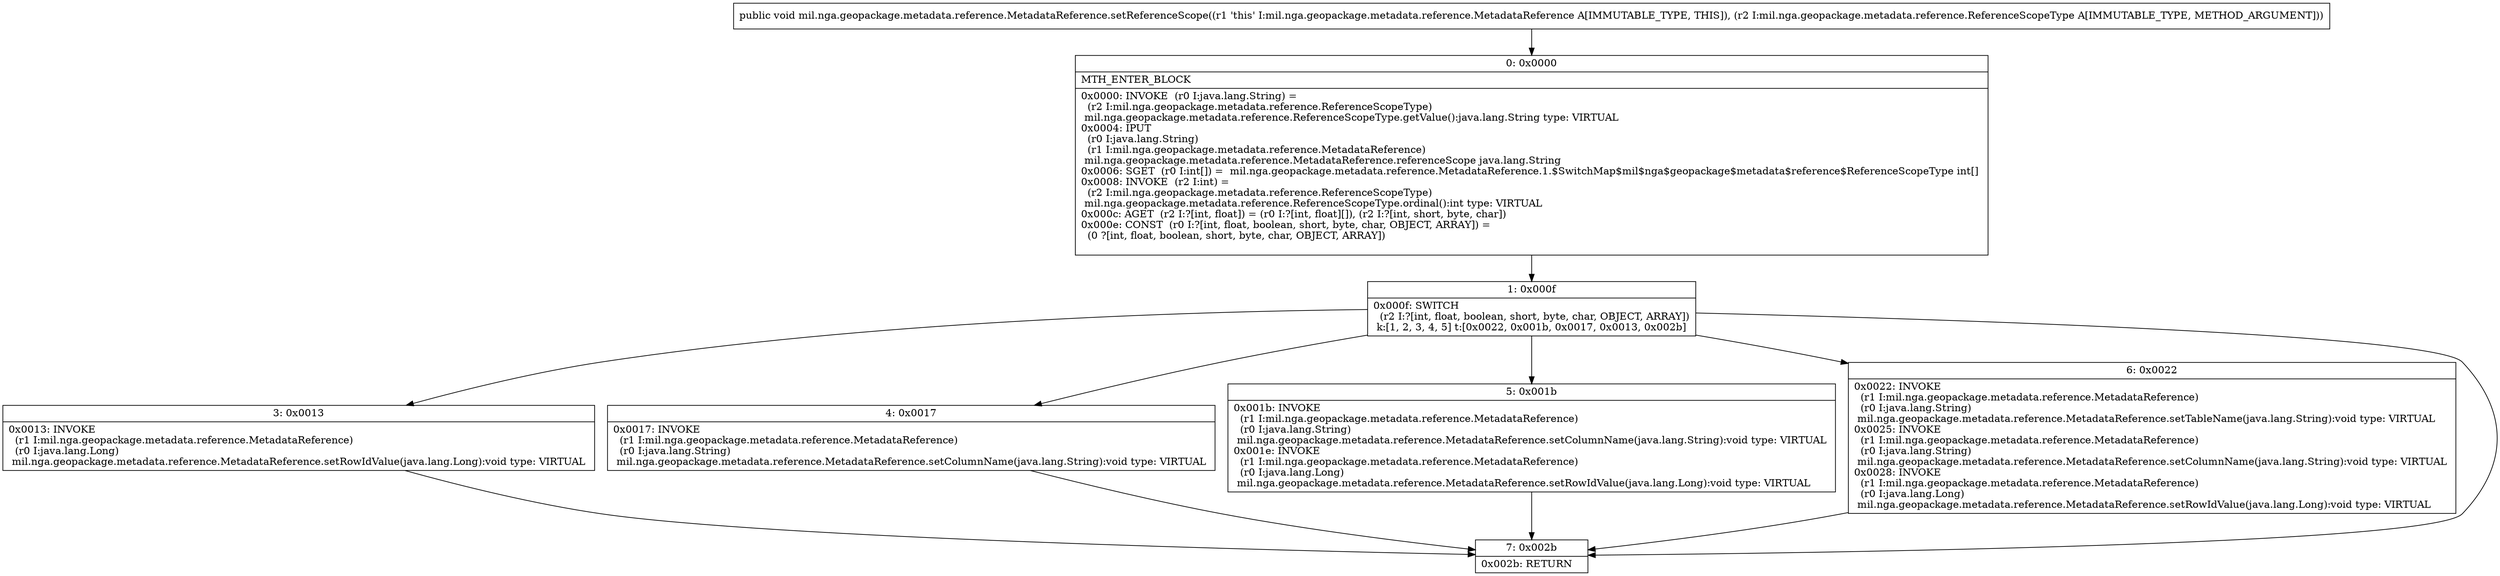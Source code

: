 digraph "CFG formil.nga.geopackage.metadata.reference.MetadataReference.setReferenceScope(Lmil\/nga\/geopackage\/metadata\/reference\/ReferenceScopeType;)V" {
Node_0 [shape=record,label="{0\:\ 0x0000|MTH_ENTER_BLOCK\l|0x0000: INVOKE  (r0 I:java.lang.String) = \l  (r2 I:mil.nga.geopackage.metadata.reference.ReferenceScopeType)\l mil.nga.geopackage.metadata.reference.ReferenceScopeType.getValue():java.lang.String type: VIRTUAL \l0x0004: IPUT  \l  (r0 I:java.lang.String)\l  (r1 I:mil.nga.geopackage.metadata.reference.MetadataReference)\l mil.nga.geopackage.metadata.reference.MetadataReference.referenceScope java.lang.String \l0x0006: SGET  (r0 I:int[]) =  mil.nga.geopackage.metadata.reference.MetadataReference.1.$SwitchMap$mil$nga$geopackage$metadata$reference$ReferenceScopeType int[] \l0x0008: INVOKE  (r2 I:int) = \l  (r2 I:mil.nga.geopackage.metadata.reference.ReferenceScopeType)\l mil.nga.geopackage.metadata.reference.ReferenceScopeType.ordinal():int type: VIRTUAL \l0x000c: AGET  (r2 I:?[int, float]) = (r0 I:?[int, float][]), (r2 I:?[int, short, byte, char]) \l0x000e: CONST  (r0 I:?[int, float, boolean, short, byte, char, OBJECT, ARRAY]) = \l  (0 ?[int, float, boolean, short, byte, char, OBJECT, ARRAY])\l \l}"];
Node_1 [shape=record,label="{1\:\ 0x000f|0x000f: SWITCH  \l  (r2 I:?[int, float, boolean, short, byte, char, OBJECT, ARRAY])\l k:[1, 2, 3, 4, 5] t:[0x0022, 0x001b, 0x0017, 0x0013, 0x002b] \l}"];
Node_3 [shape=record,label="{3\:\ 0x0013|0x0013: INVOKE  \l  (r1 I:mil.nga.geopackage.metadata.reference.MetadataReference)\l  (r0 I:java.lang.Long)\l mil.nga.geopackage.metadata.reference.MetadataReference.setRowIdValue(java.lang.Long):void type: VIRTUAL \l}"];
Node_4 [shape=record,label="{4\:\ 0x0017|0x0017: INVOKE  \l  (r1 I:mil.nga.geopackage.metadata.reference.MetadataReference)\l  (r0 I:java.lang.String)\l mil.nga.geopackage.metadata.reference.MetadataReference.setColumnName(java.lang.String):void type: VIRTUAL \l}"];
Node_5 [shape=record,label="{5\:\ 0x001b|0x001b: INVOKE  \l  (r1 I:mil.nga.geopackage.metadata.reference.MetadataReference)\l  (r0 I:java.lang.String)\l mil.nga.geopackage.metadata.reference.MetadataReference.setColumnName(java.lang.String):void type: VIRTUAL \l0x001e: INVOKE  \l  (r1 I:mil.nga.geopackage.metadata.reference.MetadataReference)\l  (r0 I:java.lang.Long)\l mil.nga.geopackage.metadata.reference.MetadataReference.setRowIdValue(java.lang.Long):void type: VIRTUAL \l}"];
Node_6 [shape=record,label="{6\:\ 0x0022|0x0022: INVOKE  \l  (r1 I:mil.nga.geopackage.metadata.reference.MetadataReference)\l  (r0 I:java.lang.String)\l mil.nga.geopackage.metadata.reference.MetadataReference.setTableName(java.lang.String):void type: VIRTUAL \l0x0025: INVOKE  \l  (r1 I:mil.nga.geopackage.metadata.reference.MetadataReference)\l  (r0 I:java.lang.String)\l mil.nga.geopackage.metadata.reference.MetadataReference.setColumnName(java.lang.String):void type: VIRTUAL \l0x0028: INVOKE  \l  (r1 I:mil.nga.geopackage.metadata.reference.MetadataReference)\l  (r0 I:java.lang.Long)\l mil.nga.geopackage.metadata.reference.MetadataReference.setRowIdValue(java.lang.Long):void type: VIRTUAL \l}"];
Node_7 [shape=record,label="{7\:\ 0x002b|0x002b: RETURN   \l}"];
MethodNode[shape=record,label="{public void mil.nga.geopackage.metadata.reference.MetadataReference.setReferenceScope((r1 'this' I:mil.nga.geopackage.metadata.reference.MetadataReference A[IMMUTABLE_TYPE, THIS]), (r2 I:mil.nga.geopackage.metadata.reference.ReferenceScopeType A[IMMUTABLE_TYPE, METHOD_ARGUMENT])) }"];
MethodNode -> Node_0;
Node_0 -> Node_1;
Node_1 -> Node_3;
Node_1 -> Node_4;
Node_1 -> Node_5;
Node_1 -> Node_6;
Node_1 -> Node_7;
Node_3 -> Node_7;
Node_4 -> Node_7;
Node_5 -> Node_7;
Node_6 -> Node_7;
}

